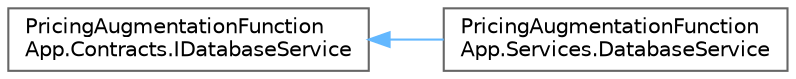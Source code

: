 digraph "Graphical Class Hierarchy"
{
 // LATEX_PDF_SIZE
  bgcolor="transparent";
  edge [fontname=Helvetica,fontsize=10,labelfontname=Helvetica,labelfontsize=10];
  node [fontname=Helvetica,fontsize=10,shape=box,height=0.2,width=0.4];
  rankdir="LR";
  Node0 [id="Node000000",label="PricingAugmentationFunction\lApp.Contracts.IDatabaseService",height=0.2,width=0.4,color="grey40", fillcolor="white", style="filled",URL="$interface_pricing_augmentation_function_app_1_1_contracts_1_1_i_database_service.html",tooltip=" "];
  Node0 -> Node1 [id="edge3_Node000000_Node000001",dir="back",color="steelblue1",style="solid",tooltip=" "];
  Node1 [id="Node000001",label="PricingAugmentationFunction\lApp.Services.DatabaseService",height=0.2,width=0.4,color="grey40", fillcolor="white", style="filled",URL="$class_pricing_augmentation_function_app_1_1_services_1_1_database_service.html",tooltip=" "];
}
